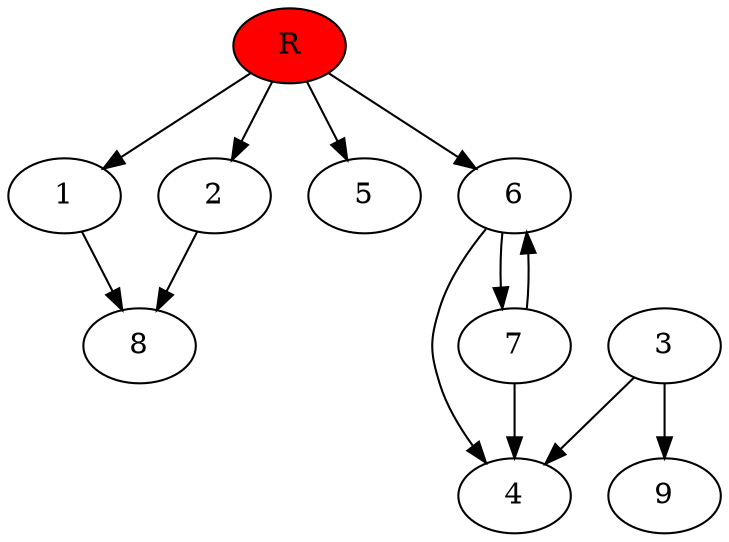 digraph prb12542 {
	1
	2
	3
	4
	5
	6
	7
	8
	R [fillcolor="#ff0000" style=filled]
	1 -> 8
	2 -> 8
	3 -> 4
	3 -> 9
	6 -> 4
	6 -> 7
	7 -> 4
	7 -> 6
	R -> 1
	R -> 2
	R -> 5
	R -> 6
}
